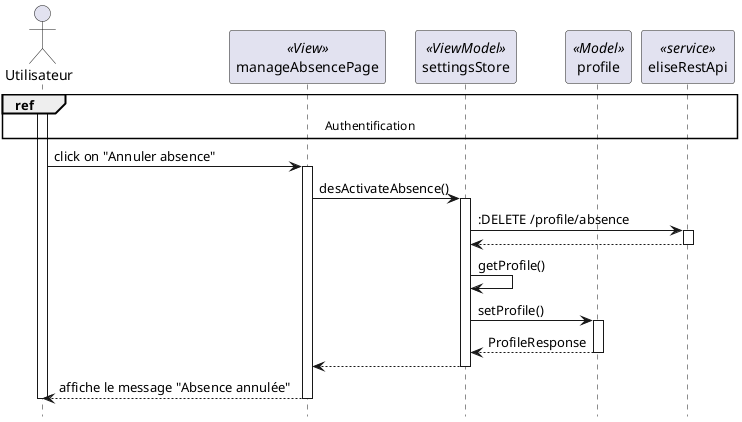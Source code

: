@startuml sequence_annuler_absence

hide footbox


actor "Utilisateur" as user
participant "manageAbsencePage" as manageAbsencePage << View >>
participant "settingsStore" as settingsStore << ViewModel >>
participant "profile" as profile << Model >>
participant "eliseRestApi" as eliseRestApi << service >>
ref over user,manageAbsencePage,eliseRestApi,profile,settingsStore : Authentification

activate user
user -> manageAbsencePage : click on "Annuler absence"
activate manageAbsencePage
manageAbsencePage -> settingsStore : desActivateAbsence()
activate settingsStore
settingsStore -> eliseRestApi : :DELETE /profile/absence
activate eliseRestApi
eliseRestApi --> settingsStore
deactivate eliseRestApi
settingsStore -> settingsStore : getProfile()
settingsStore -> profile : setProfile()
activate profile
profile --> settingsStore : ProfileResponse
deactivate profile
settingsStore --> manageAbsencePage 
deactivate settingsStore
manageAbsencePage --> user : affiche le message "Absence annulée"
deactivate manageAbsencePage



deactivate user
